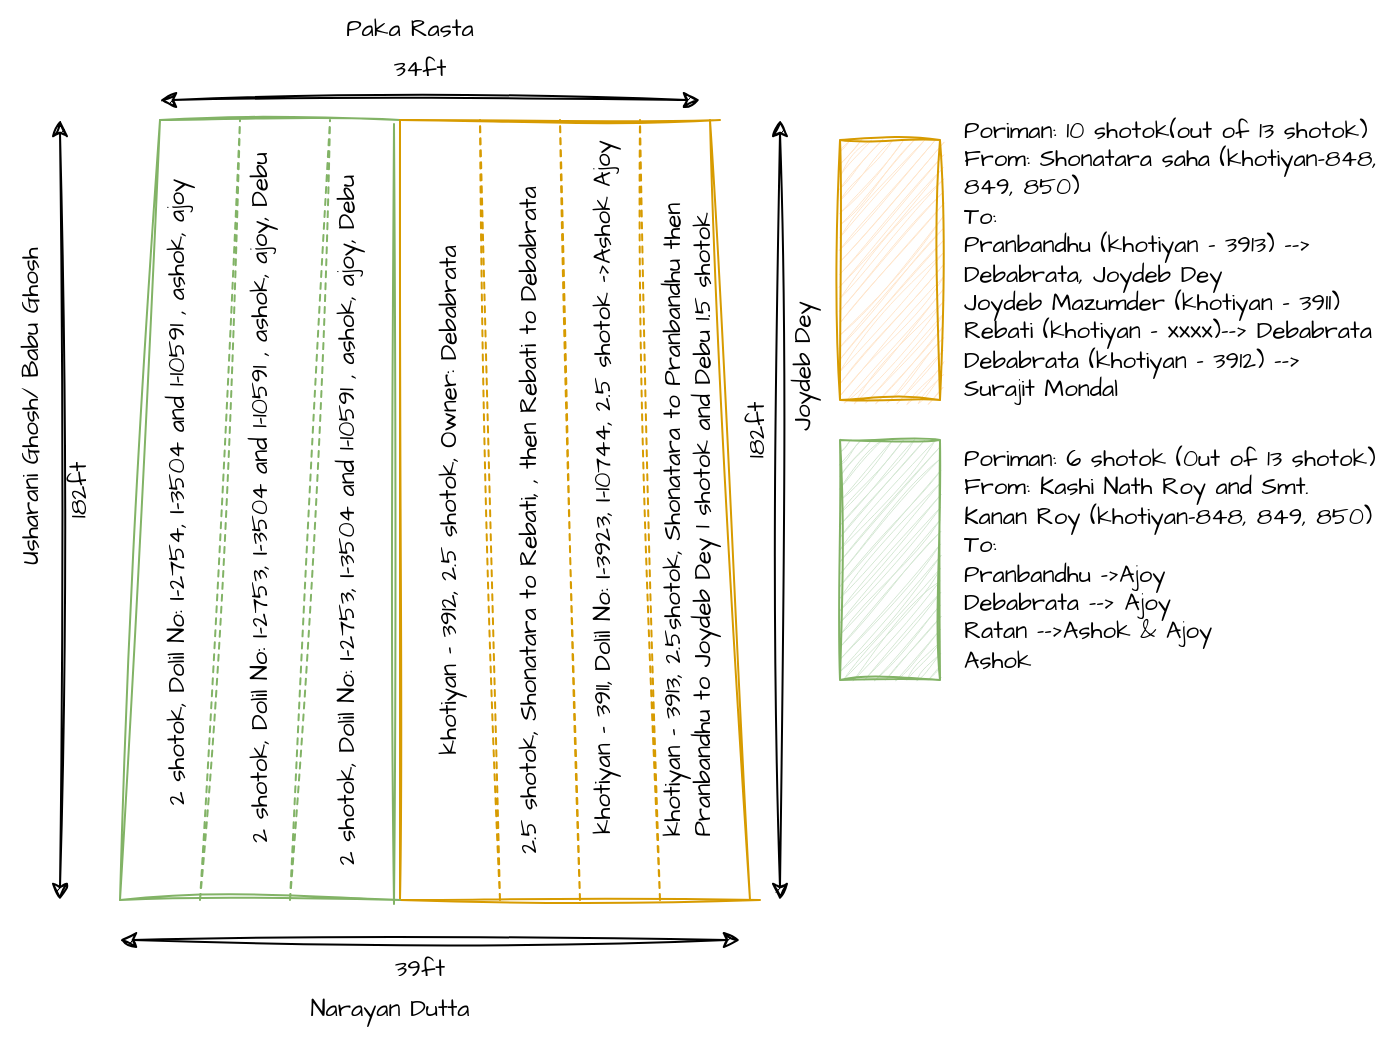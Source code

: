<mxfile version="26.0.10">
  <diagram name="Page-1" id="95jNA9ojznbn4mmwmEww">
    <mxGraphModel dx="826" dy="1624" grid="1" gridSize="10" guides="1" tooltips="1" connect="1" arrows="1" fold="1" page="1" pageScale="1" pageWidth="827" pageHeight="1169" background="#ffffff" math="0" shadow="0">
      <root>
        <mxCell id="0" />
        <mxCell id="1" parent="0" />
        <mxCell id="eyxCzTGyWzFZVntszjCe-2" value="" style="endArrow=none;html=1;rounded=0;sketch=1;hachureGap=4;jiggle=2;curveFitting=1;fontFamily=Architects Daughter;fontSource=https%3A%2F%2Ffonts.googleapis.com%2Fcss%3Ffamily%3DArchitects%2BDaughter;fillColor=#d5e8d4;strokeColor=#82b366;" edge="1" parent="1">
          <mxGeometry width="50" height="50" relative="1" as="geometry">
            <mxPoint x="110" y="40" as="sourcePoint" />
            <mxPoint x="230" y="40" as="targetPoint" />
          </mxGeometry>
        </mxCell>
        <mxCell id="eyxCzTGyWzFZVntszjCe-3" value="" style="endArrow=none;html=1;rounded=0;sketch=1;hachureGap=4;jiggle=2;curveFitting=1;fontFamily=Architects Daughter;fontSource=https%3A%2F%2Ffonts.googleapis.com%2Fcss%3Ffamily%3DArchitects%2BDaughter;fillColor=#d5e8d4;strokeColor=#82b366;" edge="1" parent="1">
          <mxGeometry width="50" height="50" relative="1" as="geometry">
            <mxPoint x="90" y="430" as="sourcePoint" />
            <mxPoint x="110" y="40" as="targetPoint" />
          </mxGeometry>
        </mxCell>
        <mxCell id="eyxCzTGyWzFZVntszjCe-4" value="" style="endArrow=none;html=1;rounded=0;sketch=1;hachureGap=4;jiggle=2;curveFitting=1;fontFamily=Architects Daughter;fontSource=https%3A%2F%2Ffonts.googleapis.com%2Fcss%3Ffamily%3DArchitects%2BDaughter;fillColor=#ffe6cc;strokeColor=#d79b00;" edge="1" parent="1">
          <mxGeometry width="50" height="50" relative="1" as="geometry">
            <mxPoint x="405" y="430" as="sourcePoint" />
            <mxPoint x="385" y="40" as="targetPoint" />
          </mxGeometry>
        </mxCell>
        <mxCell id="eyxCzTGyWzFZVntszjCe-5" value="" style="endArrow=none;html=1;rounded=0;sketch=1;hachureGap=4;jiggle=2;curveFitting=1;fontFamily=Architects Daughter;fontSource=https%3A%2F%2Ffonts.googleapis.com%2Fcss%3Ffamily%3DArchitects%2BDaughter;fillColor=#ffe6cc;strokeColor=#d79b00;" edge="1" parent="1">
          <mxGeometry width="50" height="50" relative="1" as="geometry">
            <mxPoint x="230" y="430" as="sourcePoint" />
            <mxPoint x="410" y="430" as="targetPoint" />
          </mxGeometry>
        </mxCell>
        <mxCell id="eyxCzTGyWzFZVntszjCe-6" value="" style="endArrow=classic;startArrow=classic;html=1;rounded=0;sketch=1;hachureGap=4;jiggle=2;curveFitting=1;fontFamily=Architects Daughter;fontSource=https%3A%2F%2Ffonts.googleapis.com%2Fcss%3Ffamily%3DArchitects%2BDaughter;" edge="1" parent="1">
          <mxGeometry width="50" height="50" relative="1" as="geometry">
            <mxPoint x="90" y="450" as="sourcePoint" />
            <mxPoint x="400" y="450" as="targetPoint" />
          </mxGeometry>
        </mxCell>
        <mxCell id="eyxCzTGyWzFZVntszjCe-8" value="39ft" style="text;html=1;align=center;verticalAlign=middle;whiteSpace=wrap;rounded=0;fontFamily=Architects Daughter;fontSource=https%3A%2F%2Ffonts.googleapis.com%2Fcss%3Ffamily%3DArchitects%2BDaughter;" vertex="1" parent="1">
          <mxGeometry x="210" y="450" width="60" height="30" as="geometry" />
        </mxCell>
        <mxCell id="eyxCzTGyWzFZVntszjCe-9" value="" style="endArrow=classic;startArrow=classic;html=1;rounded=0;sketch=1;hachureGap=4;jiggle=2;curveFitting=1;fontFamily=Architects Daughter;fontSource=https%3A%2F%2Ffonts.googleapis.com%2Fcss%3Ffamily%3DArchitects%2BDaughter;" edge="1" parent="1">
          <mxGeometry width="50" height="50" relative="1" as="geometry">
            <mxPoint x="110" y="30" as="sourcePoint" />
            <mxPoint x="380" y="30" as="targetPoint" />
          </mxGeometry>
        </mxCell>
        <mxCell id="eyxCzTGyWzFZVntszjCe-10" value="34ft" style="text;html=1;align=center;verticalAlign=middle;whiteSpace=wrap;rounded=0;fontFamily=Architects Daughter;fontSource=https%3A%2F%2Ffonts.googleapis.com%2Fcss%3Ffamily%3DArchitects%2BDaughter;" vertex="1" parent="1">
          <mxGeometry x="210" width="60" height="30" as="geometry" />
        </mxCell>
        <mxCell id="eyxCzTGyWzFZVntszjCe-11" value="" style="endArrow=none;html=1;rounded=0;sketch=1;hachureGap=4;jiggle=2;curveFitting=1;fontFamily=Architects Daughter;fontSource=https%3A%2F%2Ffonts.googleapis.com%2Fcss%3Ffamily%3DArchitects%2BDaughter;fillColor=#ffe6cc;strokeColor=#d79b00;" edge="1" parent="1">
          <mxGeometry width="50" height="50" relative="1" as="geometry">
            <mxPoint x="230" y="430" as="sourcePoint" />
            <mxPoint x="230" y="40" as="targetPoint" />
          </mxGeometry>
        </mxCell>
        <mxCell id="eyxCzTGyWzFZVntszjCe-12" value="" style="endArrow=none;dashed=1;html=1;rounded=0;sketch=1;hachureGap=4;jiggle=2;curveFitting=1;fontFamily=Architects Daughter;fontSource=https%3A%2F%2Ffonts.googleapis.com%2Fcss%3Ffamily%3DArchitects%2BDaughter;shadow=0;fillColor=#ffe6cc;strokeColor=#d79b00;" edge="1" parent="1">
          <mxGeometry width="50" height="50" relative="1" as="geometry">
            <mxPoint x="280" y="430" as="sourcePoint" />
            <mxPoint x="270" y="40" as="targetPoint" />
          </mxGeometry>
        </mxCell>
        <mxCell id="eyxCzTGyWzFZVntszjCe-13" value="" style="endArrow=none;dashed=1;html=1;rounded=0;sketch=1;hachureGap=4;jiggle=2;curveFitting=1;fontFamily=Architects Daughter;fontSource=https%3A%2F%2Ffonts.googleapis.com%2Fcss%3Ffamily%3DArchitects%2BDaughter;fillColor=#ffe6cc;strokeColor=#d79b00;" edge="1" parent="1">
          <mxGeometry width="50" height="50" relative="1" as="geometry">
            <mxPoint x="320" y="430" as="sourcePoint" />
            <mxPoint x="310" y="40" as="targetPoint" />
          </mxGeometry>
        </mxCell>
        <mxCell id="eyxCzTGyWzFZVntszjCe-14" value="" style="endArrow=none;dashed=1;html=1;rounded=0;sketch=1;hachureGap=4;jiggle=2;curveFitting=1;fontFamily=Architects Daughter;fontSource=https%3A%2F%2Ffonts.googleapis.com%2Fcss%3Ffamily%3DArchitects%2BDaughter;fillColor=#ffe6cc;strokeColor=#d79b00;" edge="1" parent="1">
          <mxGeometry width="50" height="50" relative="1" as="geometry">
            <mxPoint x="360" y="430" as="sourcePoint" />
            <mxPoint x="350" y="40" as="targetPoint" />
          </mxGeometry>
        </mxCell>
        <mxCell id="eyxCzTGyWzFZVntszjCe-15" value="" style="endArrow=classic;startArrow=classic;html=1;rounded=0;sketch=1;hachureGap=4;jiggle=2;curveFitting=1;fontFamily=Architects Daughter;fontSource=https%3A%2F%2Ffonts.googleapis.com%2Fcss%3Ffamily%3DArchitects%2BDaughter;" edge="1" parent="1">
          <mxGeometry width="50" height="50" relative="1" as="geometry">
            <mxPoint x="60" y="40" as="sourcePoint" />
            <mxPoint x="60" y="430" as="targetPoint" />
          </mxGeometry>
        </mxCell>
        <mxCell id="eyxCzTGyWzFZVntszjCe-16" value="182ft" style="text;html=1;align=center;verticalAlign=middle;whiteSpace=wrap;rounded=0;fontFamily=Architects Daughter;fontSource=https%3A%2F%2Ffonts.googleapis.com%2Fcss%3Ffamily%3DArchitects%2BDaughter;rotation=270;" vertex="1" parent="1">
          <mxGeometry x="40" y="210" width="60" height="30" as="geometry" />
        </mxCell>
        <mxCell id="eyxCzTGyWzFZVntszjCe-17" value="" style="endArrow=classic;startArrow=classic;html=1;rounded=0;sketch=1;hachureGap=4;jiggle=2;curveFitting=1;fontFamily=Architects Daughter;fontSource=https%3A%2F%2Ffonts.googleapis.com%2Fcss%3Ffamily%3DArchitects%2BDaughter;" edge="1" parent="1">
          <mxGeometry width="50" height="50" relative="1" as="geometry">
            <mxPoint x="420" y="40" as="sourcePoint" />
            <mxPoint x="420" y="430" as="targetPoint" />
          </mxGeometry>
        </mxCell>
        <mxCell id="eyxCzTGyWzFZVntszjCe-18" value="182ft" style="text;html=1;align=center;verticalAlign=middle;whiteSpace=wrap;rounded=0;fontFamily=Architects Daughter;fontSource=https%3A%2F%2Ffonts.googleapis.com%2Fcss%3Ffamily%3DArchitects%2BDaughter;rotation=270;" vertex="1" parent="1">
          <mxGeometry x="379" y="180" width="60" height="30" as="geometry" />
        </mxCell>
        <mxCell id="eyxCzTGyWzFZVntszjCe-20" value="" style="endArrow=none;dashed=1;html=1;rounded=0;sketch=1;hachureGap=4;jiggle=2;curveFitting=1;fontFamily=Architects Daughter;fontSource=https%3A%2F%2Ffonts.googleapis.com%2Fcss%3Ffamily%3DArchitects%2BDaughter;shadow=0;fillColor=#d5e8d4;strokeColor=#82b366;" edge="1" parent="1">
          <mxGeometry width="50" height="50" relative="1" as="geometry">
            <mxPoint x="130" y="430" as="sourcePoint" />
            <mxPoint x="150" y="40" as="targetPoint" />
          </mxGeometry>
        </mxCell>
        <mxCell id="eyxCzTGyWzFZVntszjCe-21" value="" style="endArrow=none;dashed=1;html=1;rounded=0;sketch=1;hachureGap=4;jiggle=2;curveFitting=1;fontFamily=Architects Daughter;fontSource=https%3A%2F%2Ffonts.googleapis.com%2Fcss%3Ffamily%3DArchitects%2BDaughter;shadow=0;fillColor=#d5e8d4;strokeColor=#82b366;" edge="1" parent="1">
          <mxGeometry width="50" height="50" relative="1" as="geometry">
            <mxPoint x="175" y="430" as="sourcePoint" />
            <mxPoint x="195" y="40" as="targetPoint" />
          </mxGeometry>
        </mxCell>
        <mxCell id="eyxCzTGyWzFZVntszjCe-22" value="" style="endArrow=none;html=1;rounded=0;sketch=1;hachureGap=4;jiggle=2;curveFitting=1;fontFamily=Architects Daughter;fontSource=https%3A%2F%2Ffonts.googleapis.com%2Fcss%3Ffamily%3DArchitects%2BDaughter;fillColor=#d5e8d4;strokeColor=#82b366;" edge="1" parent="1">
          <mxGeometry width="50" height="50" relative="1" as="geometry">
            <mxPoint x="227" y="432" as="sourcePoint" />
            <mxPoint x="227" y="42" as="targetPoint" />
          </mxGeometry>
        </mxCell>
        <mxCell id="eyxCzTGyWzFZVntszjCe-23" value="" style="endArrow=none;html=1;rounded=0;sketch=1;hachureGap=4;jiggle=2;curveFitting=1;fontFamily=Architects Daughter;fontSource=https%3A%2F%2Ffonts.googleapis.com%2Fcss%3Ffamily%3DArchitects%2BDaughter;fillColor=#ffe6cc;strokeColor=#d79b00;" edge="1" parent="1">
          <mxGeometry width="50" height="50" relative="1" as="geometry">
            <mxPoint x="230" y="40" as="sourcePoint" />
            <mxPoint x="390" y="40" as="targetPoint" />
          </mxGeometry>
        </mxCell>
        <mxCell id="eyxCzTGyWzFZVntszjCe-24" value="" style="endArrow=none;html=1;rounded=0;sketch=1;hachureGap=4;jiggle=2;curveFitting=1;fontFamily=Architects Daughter;fontSource=https%3A%2F%2Ffonts.googleapis.com%2Fcss%3Ffamily%3DArchitects%2BDaughter;fillColor=#d5e8d4;strokeColor=#82b366;" edge="1" parent="1">
          <mxGeometry width="50" height="50" relative="1" as="geometry">
            <mxPoint x="90" y="430" as="sourcePoint" />
            <mxPoint x="230" y="430" as="targetPoint" />
          </mxGeometry>
        </mxCell>
        <mxCell id="eyxCzTGyWzFZVntszjCe-25" value="" style="rounded=0;whiteSpace=wrap;html=1;sketch=1;hachureGap=4;jiggle=2;curveFitting=1;fontFamily=Architects Daughter;fontSource=https%3A%2F%2Ffonts.googleapis.com%2Fcss%3Ffamily%3DArchitects%2BDaughter;fillColor=#ffe6cc;strokeColor=#d79b00;" vertex="1" parent="1">
          <mxGeometry x="450" y="50" width="50" height="130" as="geometry" />
        </mxCell>
        <mxCell id="eyxCzTGyWzFZVntszjCe-26" value="" style="rounded=0;whiteSpace=wrap;html=1;sketch=1;hachureGap=4;jiggle=2;curveFitting=1;fontFamily=Architects Daughter;fontSource=https%3A%2F%2Ffonts.googleapis.com%2Fcss%3Ffamily%3DArchitects%2BDaughter;fillColor=#d5e8d4;strokeColor=#82b366;" vertex="1" parent="1">
          <mxGeometry x="450" y="200" width="50" height="120" as="geometry" />
        </mxCell>
        <mxCell id="eyxCzTGyWzFZVntszjCe-27" value="Poriman: 10 shotok(out of 13 shotok)&lt;br&gt;From: Shonatara saha (khotiyan-848, 849, 850)&lt;div&gt;To:&amp;nbsp;&lt;/div&gt;&lt;div&gt;Pranbandhu (khotiyan - 3913) --&amp;gt; Debabrata, Joydeb Dey&lt;/div&gt;&lt;div&gt;Joydeb Mazumder (khotiyan - 3911)&lt;/div&gt;&lt;div&gt;Rebati (khotiyan - xxxx)--&amp;gt; Debabrata&lt;/div&gt;&lt;div&gt;Debabrata (khotiyan - 3912) --&amp;gt; Surajit Mondal&lt;/div&gt;" style="text;align=left;verticalAlign=middle;whiteSpace=wrap;rounded=0;fontFamily=Architects Daughter;fontSource=https%3A%2F%2Ffonts.googleapis.com%2Fcss%3Ffamily%3DArchitects%2BDaughter;html=1;labelBorderColor=none;fontColor=default;" vertex="1" parent="1">
          <mxGeometry x="510" y="40" width="210" height="140" as="geometry" />
        </mxCell>
        <mxCell id="eyxCzTGyWzFZVntszjCe-28" value="&lt;span style=&quot;text-align: left;&quot;&gt;khotiyan - 3913, 2.5shotok, Shonatara to Pranbandhu then Pranbandhu to Joydeb Dey 1 shotok and Debu 1.5 shotok&amp;nbsp;&lt;/span&gt;" style="text;html=1;align=center;verticalAlign=middle;whiteSpace=wrap;rounded=0;fontFamily=Architects Daughter;fontSource=https%3A%2F%2Ffonts.googleapis.com%2Fcss%3Ffamily%3DArchitects%2BDaughter;rotation=270;" vertex="1" parent="1">
          <mxGeometry x="190" y="225" width="367.5" height="30" as="geometry" />
        </mxCell>
        <mxCell id="eyxCzTGyWzFZVntszjCe-29" value="&lt;span style=&quot;text-align: left;&quot;&gt;khotiyan - 3911, Dolil No: I-3923, I-10744, 2.5 shotok -&amp;gt;Ashok Ajoy&lt;/span&gt;" style="text;html=1;align=center;verticalAlign=middle;whiteSpace=wrap;rounded=0;fontFamily=Architects Daughter;fontSource=https%3A%2F%2Ffonts.googleapis.com%2Fcss%3Ffamily%3DArchitects%2BDaughter;rotation=270;" vertex="1" parent="1">
          <mxGeometry x="152.38" y="208.13" width="359.25" height="30" as="geometry" />
        </mxCell>
        <mxCell id="eyxCzTGyWzFZVntszjCe-30" value="&lt;span style=&quot;text-align: left;&quot;&gt;2.5 shotok, Shonatara to Rebati, , then Rebati to Debabrata&lt;/span&gt;" style="text;html=1;align=center;verticalAlign=middle;whiteSpace=wrap;rounded=0;fontFamily=Architects Daughter;fontSource=https%3A%2F%2Ffonts.googleapis.com%2Fcss%3Ffamily%3DArchitects%2BDaughter;rotation=270;" vertex="1" parent="1">
          <mxGeometry x="110" y="225" width="370" height="30" as="geometry" />
        </mxCell>
        <mxCell id="eyxCzTGyWzFZVntszjCe-31" value="&lt;span style=&quot;text-align: left;&quot;&gt;khotiyan - 3912, 2.5 shotok, Owner: Debabrata&lt;/span&gt;" style="text;html=1;align=center;verticalAlign=middle;whiteSpace=wrap;rounded=0;fontFamily=Architects Daughter;fontSource=https%3A%2F%2Ffonts.googleapis.com%2Fcss%3Ffamily%3DArchitects%2BDaughter;rotation=270;" vertex="1" parent="1">
          <mxGeometry x="70" y="215" width="370" height="30" as="geometry" />
        </mxCell>
        <mxCell id="eyxCzTGyWzFZVntszjCe-32" value="Narayan Dutta" style="text;html=1;align=center;verticalAlign=middle;whiteSpace=wrap;rounded=0;fontFamily=Architects Daughter;fontSource=https%3A%2F%2Ffonts.googleapis.com%2Fcss%3Ffamily%3DArchitects%2BDaughter;" vertex="1" parent="1">
          <mxGeometry x="150" y="470" width="150" height="30" as="geometry" />
        </mxCell>
        <mxCell id="eyxCzTGyWzFZVntszjCe-34" value="Paka Rasta" style="text;html=1;align=center;verticalAlign=middle;whiteSpace=wrap;rounded=0;fontFamily=Architects Daughter;fontSource=https%3A%2F%2Ffonts.googleapis.com%2Fcss%3Ffamily%3DArchitects%2BDaughter;" vertex="1" parent="1">
          <mxGeometry x="180" y="-20" width="110" height="30" as="geometry" />
        </mxCell>
        <mxCell id="eyxCzTGyWzFZVntszjCe-35" value="Usharani Ghosh/ Babu Ghosh" style="text;html=1;align=center;verticalAlign=middle;whiteSpace=wrap;rounded=0;fontFamily=Architects Daughter;fontSource=https%3A%2F%2Ffonts.googleapis.com%2Fcss%3Ffamily%3DArchitects%2BDaughter;rotation=270;" vertex="1" parent="1">
          <mxGeometry x="-36" y="168" width="164" height="30" as="geometry" />
        </mxCell>
        <mxCell id="eyxCzTGyWzFZVntszjCe-36" value="&lt;span style=&quot;text-align: left;&quot;&gt;2 shotok,&amp;nbsp;&lt;/span&gt;&lt;span style=&quot;text-align: left;&quot;&gt;Dolil No: I-2754, I-3504 and 1-10591 , ashok, ajoy&lt;/span&gt;" style="text;html=1;align=center;verticalAlign=middle;whiteSpace=wrap;rounded=0;fontFamily=Architects Daughter;fontSource=https%3A%2F%2Ffonts.googleapis.com%2Fcss%3Ffamily%3DArchitects%2BDaughter;rotation=270;" vertex="1" parent="1">
          <mxGeometry x="-49.5" y="211.5" width="336" height="30" as="geometry" />
        </mxCell>
        <mxCell id="eyxCzTGyWzFZVntszjCe-37" value="&lt;span style=&quot;text-align: left;&quot;&gt;2 shotok,&amp;nbsp;&lt;/span&gt;&lt;span style=&quot;text-align: left;&quot;&gt;Dolil No: I-2753, I-3504 and 1-10591 , ashok, ajoy, Debu&lt;/span&gt;" style="text;html=1;align=center;verticalAlign=middle;whiteSpace=wrap;rounded=0;fontFamily=Architects Daughter;fontSource=https%3A%2F%2Ffonts.googleapis.com%2Fcss%3Ffamily%3DArchitects%2BDaughter;rotation=270;" vertex="1" parent="1">
          <mxGeometry x="-15.75" y="213.75" width="351.5" height="30" as="geometry" />
        </mxCell>
        <mxCell id="eyxCzTGyWzFZVntszjCe-38" value="&lt;span style=&quot;text-align: left;&quot;&gt;2 shotok,&amp;nbsp;&lt;/span&gt;&lt;span style=&quot;text-align: left;&quot;&gt;Dolil No: I-2753, I-3504 and 1-10591 , ashok, ajoy, Debu&lt;/span&gt;" style="text;html=1;align=center;verticalAlign=middle;whiteSpace=wrap;rounded=0;fontFamily=Architects Daughter;fontSource=https%3A%2F%2Ffonts.googleapis.com%2Fcss%3Ffamily%3DArchitects%2BDaughter;rotation=270;" vertex="1" parent="1">
          <mxGeometry x="28" y="225" width="352" height="30" as="geometry" />
        </mxCell>
        <mxCell id="eyxCzTGyWzFZVntszjCe-39" value="Joydeb Dey" style="text;html=1;align=center;verticalAlign=middle;whiteSpace=wrap;rounded=0;fontFamily=Architects Daughter;fontSource=https%3A%2F%2Ffonts.googleapis.com%2Fcss%3Ffamily%3DArchitects%2BDaughter;rotation=270;" vertex="1" parent="1">
          <mxGeometry x="368" y="148" width="128" height="30" as="geometry" />
        </mxCell>
        <mxCell id="eyxCzTGyWzFZVntszjCe-40" value="Poriman: 6 shotok (0ut of 13 shotok)&lt;br&gt;From: Kashi Nath Roy and Smt. Kanan Roy (khotiyan-848, 849, 850)&lt;div&gt;To:&amp;nbsp;&lt;/div&gt;&lt;div&gt;Pranbandhu -&amp;gt;Ajoy&lt;/div&gt;&lt;div&gt;Debabrata --&amp;gt; Ajoy&lt;/div&gt;&lt;div&gt;Ratan --&amp;gt;Ashok &amp;amp; Ajoy&lt;/div&gt;&lt;div&gt;Ashok&lt;/div&gt;" style="text;align=left;verticalAlign=middle;whiteSpace=wrap;rounded=0;fontFamily=Architects Daughter;fontSource=https%3A%2F%2Ffonts.googleapis.com%2Fcss%3Ffamily%3DArchitects%2BDaughter;html=1;labelBorderColor=none;fontColor=default;" vertex="1" parent="1">
          <mxGeometry x="510" y="200" width="210" height="120" as="geometry" />
        </mxCell>
      </root>
    </mxGraphModel>
  </diagram>
</mxfile>
